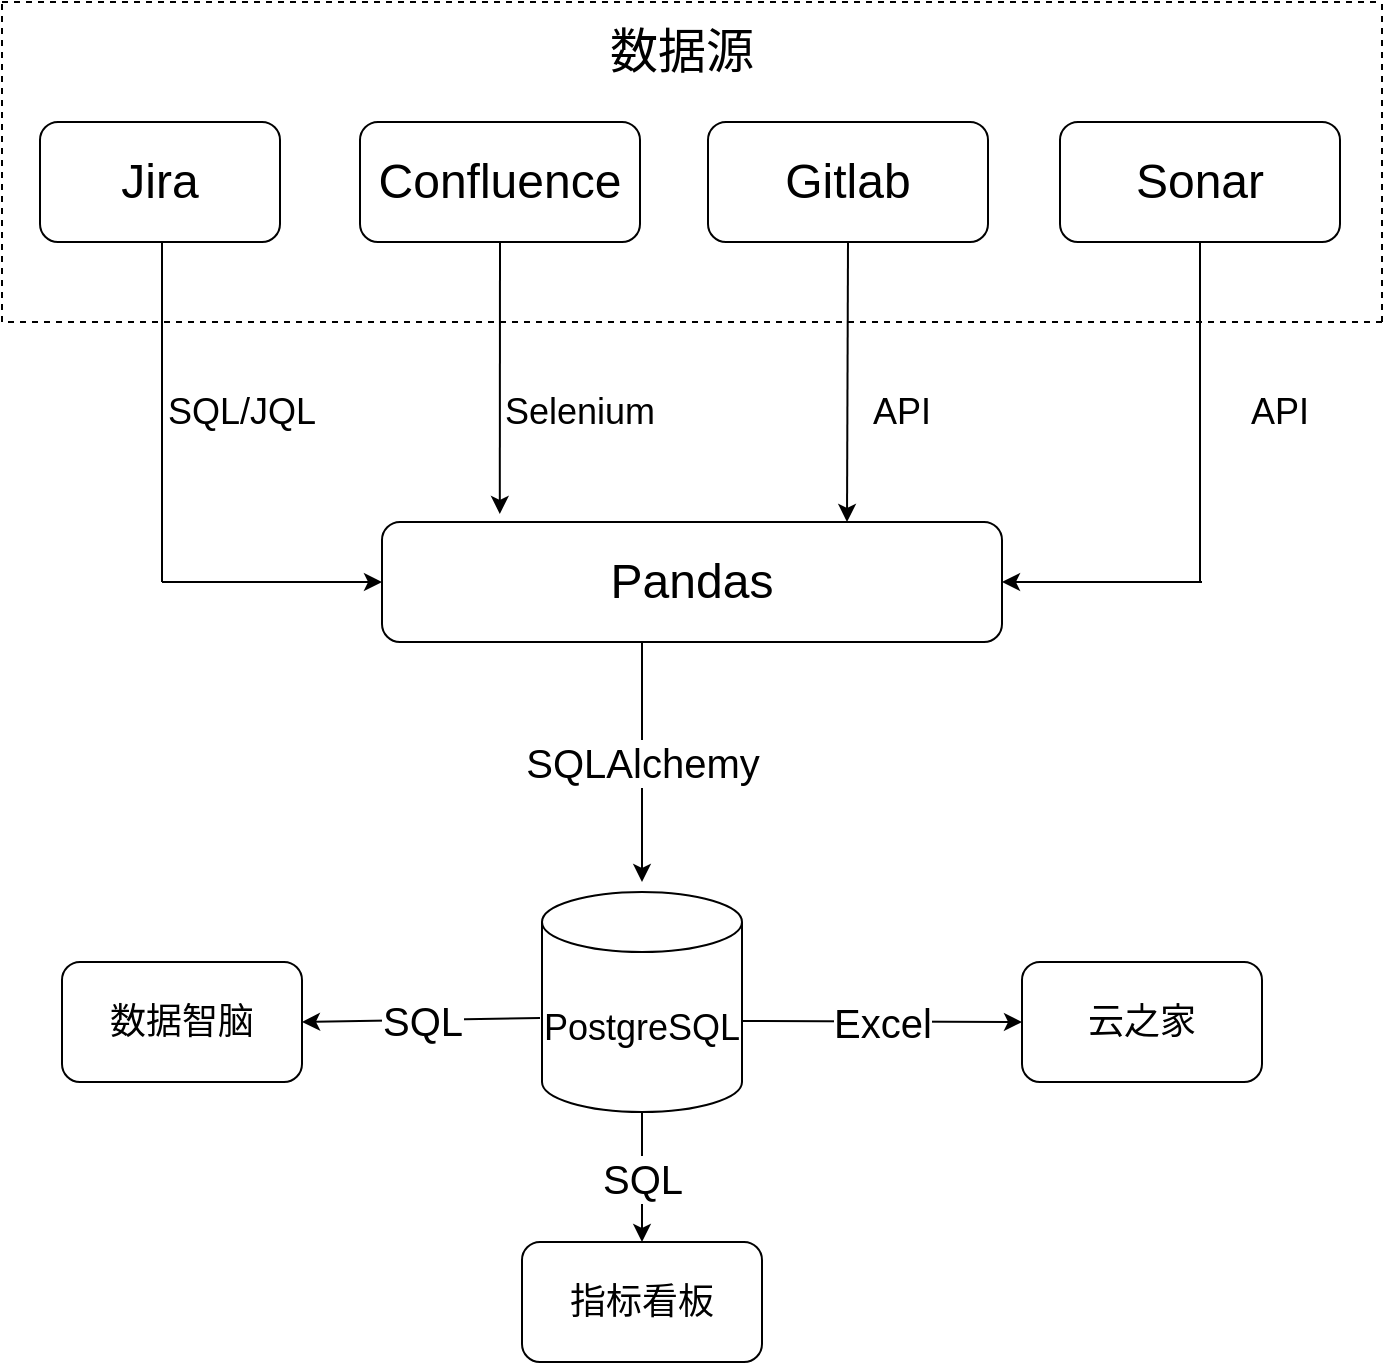 <mxfile version="21.3.2" type="github">
  <diagram name="第 1 页" id="o-4WTH39u_A1Ew-NOQf-">
    <mxGraphModel dx="1434" dy="764" grid="1" gridSize="10" guides="1" tooltips="1" connect="1" arrows="1" fold="1" page="1" pageScale="1" pageWidth="827" pageHeight="1169" math="0" shadow="0">
      <root>
        <mxCell id="0" />
        <mxCell id="1" parent="0" />
        <mxCell id="yaz-IWY9uQBOTXBwcbvw-1" value="&lt;font style=&quot;font-size: 18px;&quot;&gt;PostgreSQL&lt;/font&gt;" style="shape=cylinder3;whiteSpace=wrap;html=1;boundedLbl=1;backgroundOutline=1;size=15;" vertex="1" parent="1">
          <mxGeometry x="340" y="475" width="100" height="110" as="geometry" />
        </mxCell>
        <mxCell id="yaz-IWY9uQBOTXBwcbvw-3" value="&lt;font style=&quot;font-size: 24px;&quot;&gt;Jira&lt;/font&gt;" style="rounded=1;whiteSpace=wrap;html=1;" vertex="1" parent="1">
          <mxGeometry x="89" y="90" width="120" height="60" as="geometry" />
        </mxCell>
        <mxCell id="yaz-IWY9uQBOTXBwcbvw-4" value="&lt;font style=&quot;font-size: 24px;&quot;&gt;Confluence&lt;/font&gt;" style="rounded=1;whiteSpace=wrap;html=1;" vertex="1" parent="1">
          <mxGeometry x="249" y="90" width="140" height="60" as="geometry" />
        </mxCell>
        <mxCell id="yaz-IWY9uQBOTXBwcbvw-5" value="&lt;font style=&quot;font-size: 24px;&quot;&gt;Gitlab&lt;/font&gt;" style="rounded=1;whiteSpace=wrap;html=1;" vertex="1" parent="1">
          <mxGeometry x="423" y="90" width="140" height="60" as="geometry" />
        </mxCell>
        <mxCell id="yaz-IWY9uQBOTXBwcbvw-6" value="&lt;font style=&quot;font-size: 24px;&quot;&gt;Sonar&lt;/font&gt;" style="rounded=1;whiteSpace=wrap;html=1;" vertex="1" parent="1">
          <mxGeometry x="599" y="90" width="140" height="60" as="geometry" />
        </mxCell>
        <mxCell id="yaz-IWY9uQBOTXBwcbvw-7" value="&lt;font style=&quot;font-size: 24px;&quot;&gt;数据源&lt;/font&gt;" style="text;strokeColor=none;align=center;fillColor=none;html=1;verticalAlign=middle;whiteSpace=wrap;rounded=0;" vertex="1" parent="1">
          <mxGeometry x="330" y="40" width="160" height="30" as="geometry" />
        </mxCell>
        <mxCell id="yaz-IWY9uQBOTXBwcbvw-10" value="" style="endArrow=none;dashed=1;html=1;rounded=0;" edge="1" parent="1">
          <mxGeometry width="50" height="50" relative="1" as="geometry">
            <mxPoint x="70" y="30" as="sourcePoint" />
            <mxPoint x="760" y="30" as="targetPoint" />
          </mxGeometry>
        </mxCell>
        <mxCell id="yaz-IWY9uQBOTXBwcbvw-11" value="" style="endArrow=none;dashed=1;html=1;rounded=0;" edge="1" parent="1">
          <mxGeometry width="50" height="50" relative="1" as="geometry">
            <mxPoint x="70" y="190" as="sourcePoint" />
            <mxPoint x="70" y="30" as="targetPoint" />
          </mxGeometry>
        </mxCell>
        <mxCell id="yaz-IWY9uQBOTXBwcbvw-12" value="" style="endArrow=none;dashed=1;html=1;rounded=0;" edge="1" parent="1">
          <mxGeometry width="50" height="50" relative="1" as="geometry">
            <mxPoint x="760" y="190" as="sourcePoint" />
            <mxPoint x="70" y="190" as="targetPoint" />
          </mxGeometry>
        </mxCell>
        <mxCell id="yaz-IWY9uQBOTXBwcbvw-13" value="" style="endArrow=none;dashed=1;html=1;rounded=0;" edge="1" parent="1">
          <mxGeometry width="50" height="50" relative="1" as="geometry">
            <mxPoint x="760" y="190" as="sourcePoint" />
            <mxPoint x="760" y="30" as="targetPoint" />
          </mxGeometry>
        </mxCell>
        <mxCell id="yaz-IWY9uQBOTXBwcbvw-16" value="" style="endArrow=none;html=1;rounded=0;" edge="1" parent="1">
          <mxGeometry width="50" height="50" relative="1" as="geometry">
            <mxPoint x="150" y="320" as="sourcePoint" />
            <mxPoint x="150" y="150" as="targetPoint" />
          </mxGeometry>
        </mxCell>
        <mxCell id="yaz-IWY9uQBOTXBwcbvw-18" value="&lt;font style=&quot;font-size: 24px;&quot;&gt;Pandas&lt;/font&gt;" style="rounded=1;whiteSpace=wrap;html=1;" vertex="1" parent="1">
          <mxGeometry x="260" y="290" width="310" height="60" as="geometry" />
        </mxCell>
        <mxCell id="yaz-IWY9uQBOTXBwcbvw-19" value="" style="endArrow=classic;html=1;rounded=0;" edge="1" parent="1">
          <mxGeometry relative="1" as="geometry">
            <mxPoint x="390" y="350" as="sourcePoint" />
            <mxPoint x="390" y="470" as="targetPoint" />
          </mxGeometry>
        </mxCell>
        <mxCell id="yaz-IWY9uQBOTXBwcbvw-20" value="SQLAlchemy" style="edgeLabel;resizable=0;html=1;align=center;verticalAlign=middle;fontSize=20;" connectable="0" vertex="1" parent="yaz-IWY9uQBOTXBwcbvw-19">
          <mxGeometry relative="1" as="geometry" />
        </mxCell>
        <mxCell id="yaz-IWY9uQBOTXBwcbvw-21" value="" style="endArrow=classic;html=1;rounded=0;entryX=0;entryY=0.5;entryDx=0;entryDy=0;" edge="1" parent="1" target="yaz-IWY9uQBOTXBwcbvw-18">
          <mxGeometry width="50" height="50" relative="1" as="geometry">
            <mxPoint x="150" y="320" as="sourcePoint" />
            <mxPoint x="440" y="370" as="targetPoint" />
          </mxGeometry>
        </mxCell>
        <mxCell id="yaz-IWY9uQBOTXBwcbvw-22" value="" style="endArrow=classic;html=1;rounded=0;exitX=0.5;exitY=1;exitDx=0;exitDy=0;entryX=0.19;entryY=-0.067;entryDx=0;entryDy=0;entryPerimeter=0;" edge="1" parent="1" source="yaz-IWY9uQBOTXBwcbvw-4" target="yaz-IWY9uQBOTXBwcbvw-18">
          <mxGeometry width="50" height="50" relative="1" as="geometry">
            <mxPoint x="390" y="420" as="sourcePoint" />
            <mxPoint x="440" y="370" as="targetPoint" />
          </mxGeometry>
        </mxCell>
        <mxCell id="yaz-IWY9uQBOTXBwcbvw-23" value="" style="endArrow=classic;html=1;rounded=0;exitX=0.5;exitY=1;exitDx=0;exitDy=0;entryX=0.75;entryY=0;entryDx=0;entryDy=0;" edge="1" parent="1" source="yaz-IWY9uQBOTXBwcbvw-5" target="yaz-IWY9uQBOTXBwcbvw-18">
          <mxGeometry width="50" height="50" relative="1" as="geometry">
            <mxPoint x="390" y="420" as="sourcePoint" />
            <mxPoint x="440" y="370" as="targetPoint" />
          </mxGeometry>
        </mxCell>
        <mxCell id="yaz-IWY9uQBOTXBwcbvw-24" value="" style="endArrow=none;html=1;rounded=0;entryX=0.5;entryY=1;entryDx=0;entryDy=0;" edge="1" parent="1" target="yaz-IWY9uQBOTXBwcbvw-6">
          <mxGeometry width="50" height="50" relative="1" as="geometry">
            <mxPoint x="669" y="320" as="sourcePoint" />
            <mxPoint x="440" y="370" as="targetPoint" />
          </mxGeometry>
        </mxCell>
        <mxCell id="yaz-IWY9uQBOTXBwcbvw-25" value="" style="endArrow=classic;html=1;rounded=0;entryX=1;entryY=0.5;entryDx=0;entryDy=0;" edge="1" parent="1" target="yaz-IWY9uQBOTXBwcbvw-18">
          <mxGeometry width="50" height="50" relative="1" as="geometry">
            <mxPoint x="670" y="320" as="sourcePoint" />
            <mxPoint x="440" y="370" as="targetPoint" />
          </mxGeometry>
        </mxCell>
        <mxCell id="yaz-IWY9uQBOTXBwcbvw-26" value="&lt;font style=&quot;font-size: 18px;&quot;&gt;SQL/JQL&lt;/font&gt;" style="text;html=1;strokeColor=none;fillColor=none;align=center;verticalAlign=middle;whiteSpace=wrap;rounded=0;" vertex="1" parent="1">
          <mxGeometry x="160" y="220" width="60" height="30" as="geometry" />
        </mxCell>
        <mxCell id="yaz-IWY9uQBOTXBwcbvw-27" value="&lt;span style=&quot;font-size: 18px;&quot;&gt;Selenium&lt;/span&gt;" style="text;html=1;strokeColor=none;fillColor=none;align=center;verticalAlign=middle;whiteSpace=wrap;rounded=0;" vertex="1" parent="1">
          <mxGeometry x="329" y="220" width="60" height="30" as="geometry" />
        </mxCell>
        <mxCell id="yaz-IWY9uQBOTXBwcbvw-28" value="&lt;span style=&quot;font-size: 18px;&quot;&gt;API&lt;/span&gt;" style="text;html=1;strokeColor=none;fillColor=none;align=center;verticalAlign=middle;whiteSpace=wrap;rounded=0;" vertex="1" parent="1">
          <mxGeometry x="490" y="220" width="60" height="30" as="geometry" />
        </mxCell>
        <mxCell id="yaz-IWY9uQBOTXBwcbvw-29" value="&lt;span style=&quot;font-size: 18px;&quot;&gt;API&lt;/span&gt;" style="text;html=1;strokeColor=none;fillColor=none;align=center;verticalAlign=middle;whiteSpace=wrap;rounded=0;" vertex="1" parent="1">
          <mxGeometry x="679" y="220" width="60" height="30" as="geometry" />
        </mxCell>
        <mxCell id="yaz-IWY9uQBOTXBwcbvw-30" value="&lt;font style=&quot;font-size: 18px;&quot;&gt;数据智脑&lt;/font&gt;" style="rounded=1;whiteSpace=wrap;html=1;" vertex="1" parent="1">
          <mxGeometry x="100" y="510" width="120" height="60" as="geometry" />
        </mxCell>
        <mxCell id="yaz-IWY9uQBOTXBwcbvw-31" value="&lt;font style=&quot;font-size: 18px;&quot;&gt;云之家&lt;/font&gt;" style="rounded=1;whiteSpace=wrap;html=1;" vertex="1" parent="1">
          <mxGeometry x="580" y="510" width="120" height="60" as="geometry" />
        </mxCell>
        <mxCell id="yaz-IWY9uQBOTXBwcbvw-33" value="Excel" style="endArrow=classic;html=1;rounded=0;entryX=0;entryY=0.5;entryDx=0;entryDy=0;fontSize=20;" edge="1" parent="1" target="yaz-IWY9uQBOTXBwcbvw-31">
          <mxGeometry relative="1" as="geometry">
            <mxPoint x="440" y="539.5" as="sourcePoint" />
            <mxPoint x="540" y="539.5" as="targetPoint" />
          </mxGeometry>
        </mxCell>
        <mxCell id="yaz-IWY9uQBOTXBwcbvw-35" value="" style="endArrow=classic;html=1;rounded=0;exitX=-0.01;exitY=0.573;exitDx=0;exitDy=0;exitPerimeter=0;entryX=1;entryY=0.5;entryDx=0;entryDy=0;" edge="1" parent="1" source="yaz-IWY9uQBOTXBwcbvw-1" target="yaz-IWY9uQBOTXBwcbvw-30">
          <mxGeometry relative="1" as="geometry">
            <mxPoint x="360" y="500" as="sourcePoint" />
            <mxPoint x="460" y="500" as="targetPoint" />
          </mxGeometry>
        </mxCell>
        <mxCell id="yaz-IWY9uQBOTXBwcbvw-36" value="SQL" style="edgeLabel;resizable=0;html=1;align=center;verticalAlign=middle;fontSize=20;" connectable="0" vertex="1" parent="yaz-IWY9uQBOTXBwcbvw-35">
          <mxGeometry relative="1" as="geometry" />
        </mxCell>
        <mxCell id="yaz-IWY9uQBOTXBwcbvw-37" value="" style="endArrow=classic;html=1;rounded=0;exitX=0.5;exitY=1;exitDx=0;exitDy=0;exitPerimeter=0;" edge="1" parent="1" source="yaz-IWY9uQBOTXBwcbvw-1">
          <mxGeometry relative="1" as="geometry">
            <mxPoint x="360" y="500" as="sourcePoint" />
            <mxPoint x="390" y="650" as="targetPoint" />
          </mxGeometry>
        </mxCell>
        <mxCell id="yaz-IWY9uQBOTXBwcbvw-38" value="SQL" style="edgeLabel;resizable=0;html=1;align=center;verticalAlign=middle;fontSize=20;" connectable="0" vertex="1" parent="yaz-IWY9uQBOTXBwcbvw-37">
          <mxGeometry relative="1" as="geometry" />
        </mxCell>
        <mxCell id="yaz-IWY9uQBOTXBwcbvw-39" value="指标看板" style="rounded=1;whiteSpace=wrap;html=1;fontSize=18;" vertex="1" parent="1">
          <mxGeometry x="330" y="650" width="120" height="60" as="geometry" />
        </mxCell>
      </root>
    </mxGraphModel>
  </diagram>
</mxfile>
